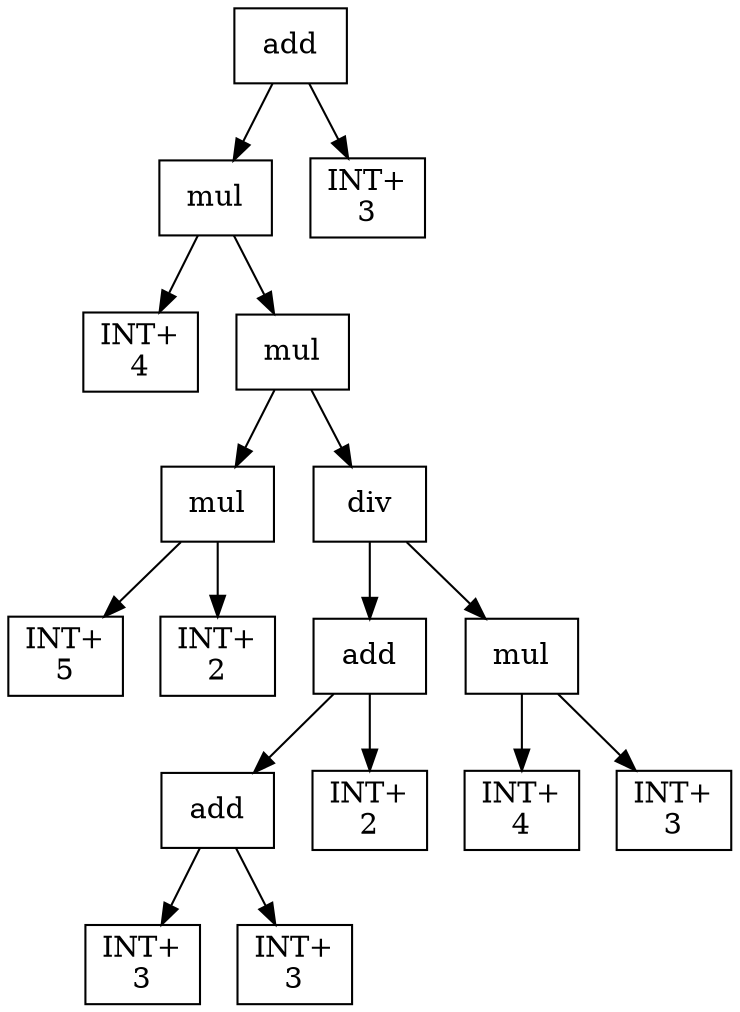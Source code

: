 digraph expr {
  node [shape=box];
  n1 [label="add"];
  n2 [label="mul"];
  n3 [label="INT+\n4"];
  n4 [label="mul"];
  n5 [label="mul"];
  n6 [label="INT+\n5"];
  n7 [label="INT+\n2"];
  n5 -> n6;
  n5 -> n7;
  n8 [label="div"];
  n9 [label="add"];
  n10 [label="add"];
  n11 [label="INT+\n3"];
  n12 [label="INT+\n3"];
  n10 -> n11;
  n10 -> n12;
  n13 [label="INT+\n2"];
  n9 -> n10;
  n9 -> n13;
  n14 [label="mul"];
  n15 [label="INT+\n4"];
  n16 [label="INT+\n3"];
  n14 -> n15;
  n14 -> n16;
  n8 -> n9;
  n8 -> n14;
  n4 -> n5;
  n4 -> n8;
  n2 -> n3;
  n2 -> n4;
  n17 [label="INT+\n3"];
  n1 -> n2;
  n1 -> n17;
}